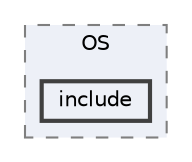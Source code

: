 digraph "src/OS/include"
{
 // LATEX_PDF_SIZE
  bgcolor="transparent";
  edge [fontname=Helvetica,fontsize=10,labelfontname=Helvetica,labelfontsize=10];
  node [fontname=Helvetica,fontsize=10,shape=box,height=0.2,width=0.4];
  compound=true
  subgraph clusterdir_54f5ad4811a0c3ecf9d1d7b037b5d3a4 {
    graph [ bgcolor="#edf0f7", pencolor="grey50", label="OS", fontname=Helvetica,fontsize=10 style="filled,dashed", URL="dir_54f5ad4811a0c3ecf9d1d7b037b5d3a4.html",tooltip=""]
  dir_5defcd96e2744d973b853d7f584d1b65 [label="include", fillcolor="#edf0f7", color="grey25", style="filled,bold", URL="dir_5defcd96e2744d973b853d7f584d1b65.html",tooltip=""];
  }
}
